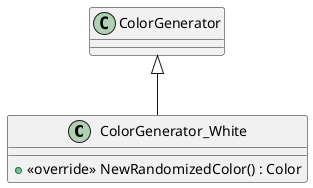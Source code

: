 @startuml
class ColorGenerator_White {
    + <<override>> NewRandomizedColor() : Color
}
ColorGenerator <|-- ColorGenerator_White
@enduml
